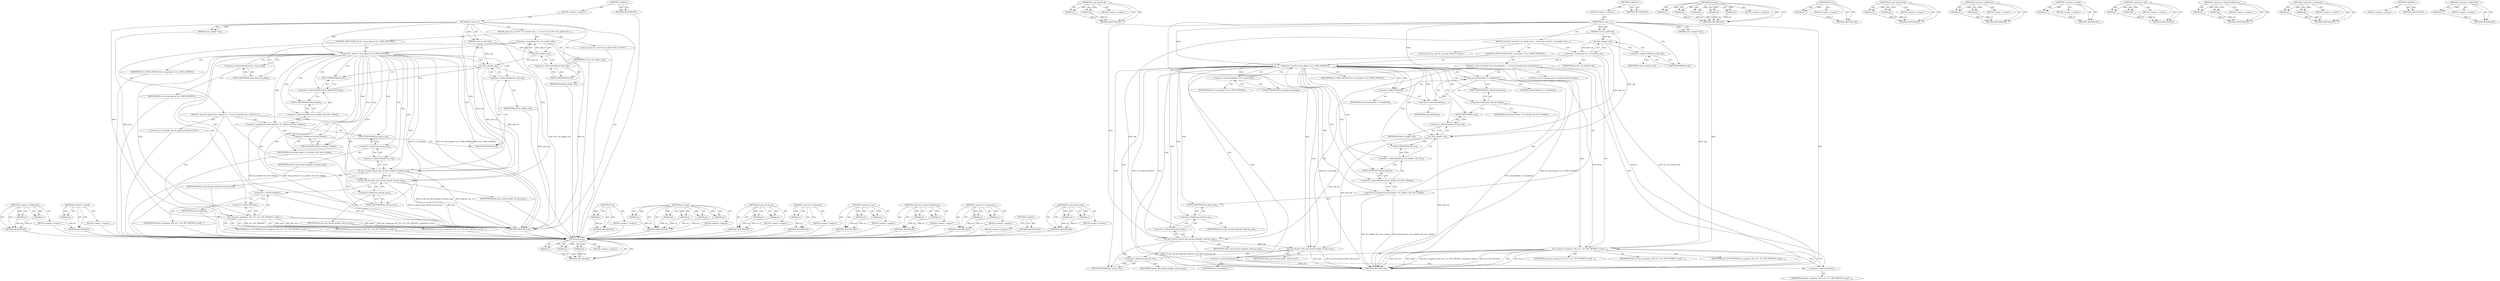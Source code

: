 digraph "&lt;operator&gt;.addressOf" {
vulnerable_100 [label=<(METHOD,&lt;operator&gt;.fieldAccess)>];
vulnerable_101 [label=<(PARAM,p1)>];
vulnerable_102 [label=<(PARAM,p2)>];
vulnerable_103 [label=<(BLOCK,&lt;empty&gt;,&lt;empty&gt;)>];
vulnerable_104 [label=<(METHOD_RETURN,ANY)>];
vulnerable_127 [label=<(METHOD,&lt;operator&gt;.sizeOf)>];
vulnerable_128 [label=<(PARAM,p1)>];
vulnerable_129 [label=<(BLOCK,&lt;empty&gt;,&lt;empty&gt;)>];
vulnerable_130 [label=<(METHOD_RETURN,ANY)>];
vulnerable_6 [label=<(METHOD,&lt;global&gt;)<SUB>1</SUB>>];
vulnerable_7 [label=<(BLOCK,&lt;empty&gt;,&lt;empty&gt;)<SUB>1</SUB>>];
vulnerable_8 [label=<(METHOD,llc_cmsg_rcv)<SUB>1</SUB>>];
vulnerable_9 [label=<(PARAM,struct msghdr *msg)<SUB>1</SUB>>];
vulnerable_10 [label=<(PARAM,struct sk_buff *skb)<SUB>1</SUB>>];
vulnerable_11 [label=<(BLOCK,{
	struct llc_sock *llc = llc_sk(skb-&gt;sk);

 	i...,{
	struct llc_sock *llc = llc_sk(skb-&gt;sk);

 	i...)<SUB>2</SUB>>];
vulnerable_12 [label="<(LOCAL,struct llc_sock* llc: llc_sock*)<SUB>3</SUB>>"];
vulnerable_13 [label=<(&lt;operator&gt;.assignment,*llc = llc_sk(skb-&gt;sk))<SUB>3</SUB>>];
vulnerable_14 [label=<(IDENTIFIER,llc,*llc = llc_sk(skb-&gt;sk))<SUB>3</SUB>>];
vulnerable_15 [label=<(llc_sk,llc_sk(skb-&gt;sk))<SUB>3</SUB>>];
vulnerable_16 [label=<(&lt;operator&gt;.indirectFieldAccess,skb-&gt;sk)<SUB>3</SUB>>];
vulnerable_17 [label=<(IDENTIFIER,skb,llc_sk(skb-&gt;sk))<SUB>3</SUB>>];
vulnerable_18 [label=<(FIELD_IDENTIFIER,sk,sk)<SUB>3</SUB>>];
vulnerable_19 [label=<(CONTROL_STRUCTURE,IF,if (llc-&gt;cmsg_flags &amp; LLC_CMSG_PKTINFO))<SUB>5</SUB>>];
vulnerable_20 [label=<(&lt;operator&gt;.and,llc-&gt;cmsg_flags &amp; LLC_CMSG_PKTINFO)<SUB>5</SUB>>];
vulnerable_21 [label=<(&lt;operator&gt;.indirectFieldAccess,llc-&gt;cmsg_flags)<SUB>5</SUB>>];
vulnerable_22 [label=<(IDENTIFIER,llc,llc-&gt;cmsg_flags &amp; LLC_CMSG_PKTINFO)<SUB>5</SUB>>];
vulnerable_23 [label=<(FIELD_IDENTIFIER,cmsg_flags,cmsg_flags)<SUB>5</SUB>>];
vulnerable_24 [label=<(IDENTIFIER,LLC_CMSG_PKTINFO,llc-&gt;cmsg_flags &amp; LLC_CMSG_PKTINFO)<SUB>5</SUB>>];
vulnerable_25 [label=<(BLOCK,{
 		struct llc_pktinfo info;
 
 		info.lpi_ifi...,{
 		struct llc_pktinfo info;
 
 		info.lpi_ifi...)<SUB>5</SUB>>];
vulnerable_26 [label="<(LOCAL,struct llc_pktinfo info: llc_pktinfo)<SUB>6</SUB>>"];
vulnerable_27 [label=<(&lt;operator&gt;.assignment,info.lpi_ifindex = llc_sk(skb-&gt;sk)-&gt;dev-&gt;ifindex)<SUB>8</SUB>>];
vulnerable_28 [label=<(&lt;operator&gt;.fieldAccess,info.lpi_ifindex)<SUB>8</SUB>>];
vulnerable_29 [label=<(IDENTIFIER,info,info.lpi_ifindex = llc_sk(skb-&gt;sk)-&gt;dev-&gt;ifindex)<SUB>8</SUB>>];
vulnerable_30 [label=<(FIELD_IDENTIFIER,lpi_ifindex,lpi_ifindex)<SUB>8</SUB>>];
vulnerable_31 [label=<(&lt;operator&gt;.indirectFieldAccess,llc_sk(skb-&gt;sk)-&gt;dev-&gt;ifindex)<SUB>8</SUB>>];
vulnerable_32 [label=<(&lt;operator&gt;.indirectFieldAccess,llc_sk(skb-&gt;sk)-&gt;dev)<SUB>8</SUB>>];
vulnerable_33 [label=<(llc_sk,llc_sk(skb-&gt;sk))<SUB>8</SUB>>];
vulnerable_34 [label=<(&lt;operator&gt;.indirectFieldAccess,skb-&gt;sk)<SUB>8</SUB>>];
vulnerable_35 [label=<(IDENTIFIER,skb,llc_sk(skb-&gt;sk))<SUB>8</SUB>>];
vulnerable_36 [label=<(FIELD_IDENTIFIER,sk,sk)<SUB>8</SUB>>];
vulnerable_37 [label=<(FIELD_IDENTIFIER,dev,dev)<SUB>8</SUB>>];
vulnerable_38 [label=<(FIELD_IDENTIFIER,ifindex,ifindex)<SUB>8</SUB>>];
vulnerable_39 [label=<(llc_pdu_decode_dsap,llc_pdu_decode_dsap(skb, &amp;info.lpi_sap))<SUB>9</SUB>>];
vulnerable_40 [label=<(IDENTIFIER,skb,llc_pdu_decode_dsap(skb, &amp;info.lpi_sap))<SUB>9</SUB>>];
vulnerable_41 [label=<(&lt;operator&gt;.addressOf,&amp;info.lpi_sap)<SUB>9</SUB>>];
vulnerable_42 [label=<(&lt;operator&gt;.fieldAccess,info.lpi_sap)<SUB>9</SUB>>];
vulnerable_43 [label=<(IDENTIFIER,info,llc_pdu_decode_dsap(skb, &amp;info.lpi_sap))<SUB>9</SUB>>];
vulnerable_44 [label=<(FIELD_IDENTIFIER,lpi_sap,lpi_sap)<SUB>9</SUB>>];
vulnerable_45 [label=<(llc_pdu_decode_da,llc_pdu_decode_da(skb, info.lpi_mac))<SUB>10</SUB>>];
vulnerable_46 [label=<(IDENTIFIER,skb,llc_pdu_decode_da(skb, info.lpi_mac))<SUB>10</SUB>>];
vulnerable_47 [label=<(&lt;operator&gt;.fieldAccess,info.lpi_mac)<SUB>10</SUB>>];
vulnerable_48 [label=<(IDENTIFIER,info,llc_pdu_decode_da(skb, info.lpi_mac))<SUB>10</SUB>>];
vulnerable_49 [label=<(FIELD_IDENTIFIER,lpi_mac,lpi_mac)<SUB>10</SUB>>];
vulnerable_50 [label=<(put_cmsg,put_cmsg(msg, SOL_LLC, LLC_OPT_PKTINFO, sizeof(...)<SUB>11</SUB>>];
vulnerable_51 [label=<(IDENTIFIER,msg,put_cmsg(msg, SOL_LLC, LLC_OPT_PKTINFO, sizeof(...)<SUB>11</SUB>>];
vulnerable_52 [label=<(IDENTIFIER,SOL_LLC,put_cmsg(msg, SOL_LLC, LLC_OPT_PKTINFO, sizeof(...)<SUB>11</SUB>>];
vulnerable_53 [label=<(IDENTIFIER,LLC_OPT_PKTINFO,put_cmsg(msg, SOL_LLC, LLC_OPT_PKTINFO, sizeof(...)<SUB>11</SUB>>];
vulnerable_54 [label=<(&lt;operator&gt;.sizeOf,sizeof(info))<SUB>11</SUB>>];
vulnerable_55 [label=<(IDENTIFIER,info,sizeof(info))<SUB>11</SUB>>];
vulnerable_56 [label=<(&lt;operator&gt;.addressOf,&amp;info)<SUB>11</SUB>>];
vulnerable_57 [label=<(IDENTIFIER,info,put_cmsg(msg, SOL_LLC, LLC_OPT_PKTINFO, sizeof(...)<SUB>11</SUB>>];
vulnerable_58 [label=<(METHOD_RETURN,void)<SUB>1</SUB>>];
vulnerable_60 [label=<(METHOD_RETURN,ANY)<SUB>1</SUB>>];
vulnerable_86 [label=<(METHOD,llc_sk)>];
vulnerable_87 [label=<(PARAM,p1)>];
vulnerable_88 [label=<(BLOCK,&lt;empty&gt;,&lt;empty&gt;)>];
vulnerable_89 [label=<(METHOD_RETURN,ANY)>];
vulnerable_119 [label=<(METHOD,put_cmsg)>];
vulnerable_120 [label=<(PARAM,p1)>];
vulnerable_121 [label=<(PARAM,p2)>];
vulnerable_122 [label=<(PARAM,p3)>];
vulnerable_123 [label=<(PARAM,p4)>];
vulnerable_124 [label=<(PARAM,p5)>];
vulnerable_125 [label=<(BLOCK,&lt;empty&gt;,&lt;empty&gt;)>];
vulnerable_126 [label=<(METHOD_RETURN,ANY)>];
vulnerable_114 [label=<(METHOD,llc_pdu_decode_da)>];
vulnerable_115 [label=<(PARAM,p1)>];
vulnerable_116 [label=<(PARAM,p2)>];
vulnerable_117 [label=<(BLOCK,&lt;empty&gt;,&lt;empty&gt;)>];
vulnerable_118 [label=<(METHOD_RETURN,ANY)>];
vulnerable_110 [label=<(METHOD,&lt;operator&gt;.addressOf)>];
vulnerable_111 [label=<(PARAM,p1)>];
vulnerable_112 [label=<(BLOCK,&lt;empty&gt;,&lt;empty&gt;)>];
vulnerable_113 [label=<(METHOD_RETURN,ANY)>];
vulnerable_95 [label=<(METHOD,&lt;operator&gt;.and)>];
vulnerable_96 [label=<(PARAM,p1)>];
vulnerable_97 [label=<(PARAM,p2)>];
vulnerable_98 [label=<(BLOCK,&lt;empty&gt;,&lt;empty&gt;)>];
vulnerable_99 [label=<(METHOD_RETURN,ANY)>];
vulnerable_90 [label=<(METHOD,&lt;operator&gt;.indirectFieldAccess)>];
vulnerable_91 [label=<(PARAM,p1)>];
vulnerable_92 [label=<(PARAM,p2)>];
vulnerable_93 [label=<(BLOCK,&lt;empty&gt;,&lt;empty&gt;)>];
vulnerable_94 [label=<(METHOD_RETURN,ANY)>];
vulnerable_81 [label=<(METHOD,&lt;operator&gt;.assignment)>];
vulnerable_82 [label=<(PARAM,p1)>];
vulnerable_83 [label=<(PARAM,p2)>];
vulnerable_84 [label=<(BLOCK,&lt;empty&gt;,&lt;empty&gt;)>];
vulnerable_85 [label=<(METHOD_RETURN,ANY)>];
vulnerable_75 [label=<(METHOD,&lt;global&gt;)<SUB>1</SUB>>];
vulnerable_76 [label=<(BLOCK,&lt;empty&gt;,&lt;empty&gt;)>];
vulnerable_77 [label=<(METHOD_RETURN,ANY)>];
vulnerable_105 [label=<(METHOD,llc_pdu_decode_dsap)>];
vulnerable_106 [label=<(PARAM,p1)>];
vulnerable_107 [label=<(PARAM,p2)>];
vulnerable_108 [label=<(BLOCK,&lt;empty&gt;,&lt;empty&gt;)>];
vulnerable_109 [label=<(METHOD_RETURN,ANY)>];
fixed_108 [label=<(METHOD,memset)>];
fixed_109 [label=<(PARAM,p1)>];
fixed_110 [label=<(PARAM,p2)>];
fixed_111 [label=<(PARAM,p3)>];
fixed_112 [label=<(BLOCK,&lt;empty&gt;,&lt;empty&gt;)>];
fixed_113 [label=<(METHOD_RETURN,ANY)>];
fixed_132 [label=<(METHOD,llc_pdu_decode_da)>];
fixed_133 [label=<(PARAM,p1)>];
fixed_134 [label=<(PARAM,p2)>];
fixed_135 [label=<(BLOCK,&lt;empty&gt;,&lt;empty&gt;)>];
fixed_136 [label=<(METHOD_RETURN,ANY)>];
fixed_6 [label=<(METHOD,&lt;global&gt;)<SUB>1</SUB>>];
fixed_7 [label=<(BLOCK,&lt;empty&gt;,&lt;empty&gt;)<SUB>1</SUB>>];
fixed_8 [label=<(METHOD,llc_cmsg_rcv)<SUB>1</SUB>>];
fixed_9 [label=<(PARAM,struct msghdr *msg)<SUB>1</SUB>>];
fixed_10 [label=<(PARAM,struct sk_buff *skb)<SUB>1</SUB>>];
fixed_11 [label=<(BLOCK,{
	struct llc_sock *llc = llc_sk(skb-&gt;sk);

 	i...,{
	struct llc_sock *llc = llc_sk(skb-&gt;sk);

 	i...)<SUB>2</SUB>>];
fixed_12 [label="<(LOCAL,struct llc_sock* llc: llc_sock*)<SUB>3</SUB>>"];
fixed_13 [label=<(&lt;operator&gt;.assignment,*llc = llc_sk(skb-&gt;sk))<SUB>3</SUB>>];
fixed_14 [label=<(IDENTIFIER,llc,*llc = llc_sk(skb-&gt;sk))<SUB>3</SUB>>];
fixed_15 [label=<(llc_sk,llc_sk(skb-&gt;sk))<SUB>3</SUB>>];
fixed_16 [label=<(&lt;operator&gt;.indirectFieldAccess,skb-&gt;sk)<SUB>3</SUB>>];
fixed_17 [label=<(IDENTIFIER,skb,llc_sk(skb-&gt;sk))<SUB>3</SUB>>];
fixed_18 [label=<(FIELD_IDENTIFIER,sk,sk)<SUB>3</SUB>>];
fixed_19 [label=<(CONTROL_STRUCTURE,IF,if (llc-&gt;cmsg_flags &amp; LLC_CMSG_PKTINFO))<SUB>5</SUB>>];
fixed_20 [label=<(&lt;operator&gt;.and,llc-&gt;cmsg_flags &amp; LLC_CMSG_PKTINFO)<SUB>5</SUB>>];
fixed_21 [label=<(&lt;operator&gt;.indirectFieldAccess,llc-&gt;cmsg_flags)<SUB>5</SUB>>];
fixed_22 [label=<(IDENTIFIER,llc,llc-&gt;cmsg_flags &amp; LLC_CMSG_PKTINFO)<SUB>5</SUB>>];
fixed_23 [label=<(FIELD_IDENTIFIER,cmsg_flags,cmsg_flags)<SUB>5</SUB>>];
fixed_24 [label=<(IDENTIFIER,LLC_CMSG_PKTINFO,llc-&gt;cmsg_flags &amp; LLC_CMSG_PKTINFO)<SUB>5</SUB>>];
fixed_25 [label=<(BLOCK,{
 		struct llc_pktinfo info;
 
		memset(&amp;info,...,{
 		struct llc_pktinfo info;
 
		memset(&amp;info,...)<SUB>5</SUB>>];
fixed_26 [label="<(LOCAL,struct llc_pktinfo info: llc_pktinfo)<SUB>6</SUB>>"];
fixed_27 [label=<(memset,memset(&amp;info, 0, sizeof(info)))<SUB>8</SUB>>];
fixed_28 [label=<(&lt;operator&gt;.addressOf,&amp;info)<SUB>8</SUB>>];
fixed_29 [label=<(IDENTIFIER,info,memset(&amp;info, 0, sizeof(info)))<SUB>8</SUB>>];
fixed_30 [label=<(LITERAL,0,memset(&amp;info, 0, sizeof(info)))<SUB>8</SUB>>];
fixed_31 [label=<(&lt;operator&gt;.sizeOf,sizeof(info))<SUB>8</SUB>>];
fixed_32 [label=<(IDENTIFIER,info,sizeof(info))<SUB>8</SUB>>];
fixed_33 [label=<(&lt;operator&gt;.assignment,info.lpi_ifindex = llc_sk(skb-&gt;sk)-&gt;dev-&gt;ifindex)<SUB>9</SUB>>];
fixed_34 [label=<(&lt;operator&gt;.fieldAccess,info.lpi_ifindex)<SUB>9</SUB>>];
fixed_35 [label=<(IDENTIFIER,info,info.lpi_ifindex = llc_sk(skb-&gt;sk)-&gt;dev-&gt;ifindex)<SUB>9</SUB>>];
fixed_36 [label=<(FIELD_IDENTIFIER,lpi_ifindex,lpi_ifindex)<SUB>9</SUB>>];
fixed_37 [label=<(&lt;operator&gt;.indirectFieldAccess,llc_sk(skb-&gt;sk)-&gt;dev-&gt;ifindex)<SUB>9</SUB>>];
fixed_38 [label=<(&lt;operator&gt;.indirectFieldAccess,llc_sk(skb-&gt;sk)-&gt;dev)<SUB>9</SUB>>];
fixed_39 [label=<(llc_sk,llc_sk(skb-&gt;sk))<SUB>9</SUB>>];
fixed_40 [label=<(&lt;operator&gt;.indirectFieldAccess,skb-&gt;sk)<SUB>9</SUB>>];
fixed_41 [label=<(IDENTIFIER,skb,llc_sk(skb-&gt;sk))<SUB>9</SUB>>];
fixed_42 [label=<(FIELD_IDENTIFIER,sk,sk)<SUB>9</SUB>>];
fixed_43 [label=<(FIELD_IDENTIFIER,dev,dev)<SUB>9</SUB>>];
fixed_44 [label=<(FIELD_IDENTIFIER,ifindex,ifindex)<SUB>9</SUB>>];
fixed_45 [label=<(llc_pdu_decode_dsap,llc_pdu_decode_dsap(skb, &amp;info.lpi_sap))<SUB>10</SUB>>];
fixed_46 [label=<(IDENTIFIER,skb,llc_pdu_decode_dsap(skb, &amp;info.lpi_sap))<SUB>10</SUB>>];
fixed_47 [label=<(&lt;operator&gt;.addressOf,&amp;info.lpi_sap)<SUB>10</SUB>>];
fixed_48 [label=<(&lt;operator&gt;.fieldAccess,info.lpi_sap)<SUB>10</SUB>>];
fixed_49 [label=<(IDENTIFIER,info,llc_pdu_decode_dsap(skb, &amp;info.lpi_sap))<SUB>10</SUB>>];
fixed_50 [label=<(FIELD_IDENTIFIER,lpi_sap,lpi_sap)<SUB>10</SUB>>];
fixed_51 [label=<(llc_pdu_decode_da,llc_pdu_decode_da(skb, info.lpi_mac))<SUB>11</SUB>>];
fixed_52 [label=<(IDENTIFIER,skb,llc_pdu_decode_da(skb, info.lpi_mac))<SUB>11</SUB>>];
fixed_53 [label=<(&lt;operator&gt;.fieldAccess,info.lpi_mac)<SUB>11</SUB>>];
fixed_54 [label=<(IDENTIFIER,info,llc_pdu_decode_da(skb, info.lpi_mac))<SUB>11</SUB>>];
fixed_55 [label=<(FIELD_IDENTIFIER,lpi_mac,lpi_mac)<SUB>11</SUB>>];
fixed_56 [label=<(put_cmsg,put_cmsg(msg, SOL_LLC, LLC_OPT_PKTINFO, sizeof(...)<SUB>12</SUB>>];
fixed_57 [label=<(IDENTIFIER,msg,put_cmsg(msg, SOL_LLC, LLC_OPT_PKTINFO, sizeof(...)<SUB>12</SUB>>];
fixed_58 [label=<(IDENTIFIER,SOL_LLC,put_cmsg(msg, SOL_LLC, LLC_OPT_PKTINFO, sizeof(...)<SUB>12</SUB>>];
fixed_59 [label=<(IDENTIFIER,LLC_OPT_PKTINFO,put_cmsg(msg, SOL_LLC, LLC_OPT_PKTINFO, sizeof(...)<SUB>12</SUB>>];
fixed_60 [label=<(&lt;operator&gt;.sizeOf,sizeof(info))<SUB>12</SUB>>];
fixed_61 [label=<(IDENTIFIER,info,sizeof(info))<SUB>12</SUB>>];
fixed_62 [label=<(&lt;operator&gt;.addressOf,&amp;info)<SUB>12</SUB>>];
fixed_63 [label=<(IDENTIFIER,info,put_cmsg(msg, SOL_LLC, LLC_OPT_PKTINFO, sizeof(...)<SUB>12</SUB>>];
fixed_64 [label=<(METHOD_RETURN,void)<SUB>1</SUB>>];
fixed_66 [label=<(METHOD_RETURN,ANY)<SUB>1</SUB>>];
fixed_137 [label=<(METHOD,put_cmsg)>];
fixed_138 [label=<(PARAM,p1)>];
fixed_139 [label=<(PARAM,p2)>];
fixed_140 [label=<(PARAM,p3)>];
fixed_141 [label=<(PARAM,p4)>];
fixed_142 [label=<(PARAM,p5)>];
fixed_143 [label=<(BLOCK,&lt;empty&gt;,&lt;empty&gt;)>];
fixed_144 [label=<(METHOD_RETURN,ANY)>];
fixed_94 [label=<(METHOD,llc_sk)>];
fixed_95 [label=<(PARAM,p1)>];
fixed_96 [label=<(BLOCK,&lt;empty&gt;,&lt;empty&gt;)>];
fixed_97 [label=<(METHOD_RETURN,ANY)>];
fixed_127 [label=<(METHOD,llc_pdu_decode_dsap)>];
fixed_128 [label=<(PARAM,p1)>];
fixed_129 [label=<(PARAM,p2)>];
fixed_130 [label=<(BLOCK,&lt;empty&gt;,&lt;empty&gt;)>];
fixed_131 [label=<(METHOD_RETURN,ANY)>];
fixed_122 [label=<(METHOD,&lt;operator&gt;.fieldAccess)>];
fixed_123 [label=<(PARAM,p1)>];
fixed_124 [label=<(PARAM,p2)>];
fixed_125 [label=<(BLOCK,&lt;empty&gt;,&lt;empty&gt;)>];
fixed_126 [label=<(METHOD_RETURN,ANY)>];
fixed_118 [label=<(METHOD,&lt;operator&gt;.sizeOf)>];
fixed_119 [label=<(PARAM,p1)>];
fixed_120 [label=<(BLOCK,&lt;empty&gt;,&lt;empty&gt;)>];
fixed_121 [label=<(METHOD_RETURN,ANY)>];
fixed_103 [label=<(METHOD,&lt;operator&gt;.and)>];
fixed_104 [label=<(PARAM,p1)>];
fixed_105 [label=<(PARAM,p2)>];
fixed_106 [label=<(BLOCK,&lt;empty&gt;,&lt;empty&gt;)>];
fixed_107 [label=<(METHOD_RETURN,ANY)>];
fixed_98 [label=<(METHOD,&lt;operator&gt;.indirectFieldAccess)>];
fixed_99 [label=<(PARAM,p1)>];
fixed_100 [label=<(PARAM,p2)>];
fixed_101 [label=<(BLOCK,&lt;empty&gt;,&lt;empty&gt;)>];
fixed_102 [label=<(METHOD_RETURN,ANY)>];
fixed_89 [label=<(METHOD,&lt;operator&gt;.assignment)>];
fixed_90 [label=<(PARAM,p1)>];
fixed_91 [label=<(PARAM,p2)>];
fixed_92 [label=<(BLOCK,&lt;empty&gt;,&lt;empty&gt;)>];
fixed_93 [label=<(METHOD_RETURN,ANY)>];
fixed_83 [label=<(METHOD,&lt;global&gt;)<SUB>1</SUB>>];
fixed_84 [label=<(BLOCK,&lt;empty&gt;,&lt;empty&gt;)>];
fixed_85 [label=<(METHOD_RETURN,ANY)>];
fixed_114 [label=<(METHOD,&lt;operator&gt;.addressOf)>];
fixed_115 [label=<(PARAM,p1)>];
fixed_116 [label=<(BLOCK,&lt;empty&gt;,&lt;empty&gt;)>];
fixed_117 [label=<(METHOD_RETURN,ANY)>];
vulnerable_100 -> vulnerable_101  [key=0, label="AST: "];
vulnerable_100 -> vulnerable_101  [key=1, label="DDG: "];
vulnerable_100 -> vulnerable_103  [key=0, label="AST: "];
vulnerable_100 -> vulnerable_102  [key=0, label="AST: "];
vulnerable_100 -> vulnerable_102  [key=1, label="DDG: "];
vulnerable_100 -> vulnerable_104  [key=0, label="AST: "];
vulnerable_100 -> vulnerable_104  [key=1, label="CFG: "];
vulnerable_101 -> vulnerable_104  [key=0, label="DDG: p1"];
vulnerable_102 -> vulnerable_104  [key=0, label="DDG: p2"];
vulnerable_103 -> fixed_108  [key=0];
vulnerable_104 -> fixed_108  [key=0];
vulnerable_127 -> vulnerable_128  [key=0, label="AST: "];
vulnerable_127 -> vulnerable_128  [key=1, label="DDG: "];
vulnerable_127 -> vulnerable_129  [key=0, label="AST: "];
vulnerable_127 -> vulnerable_130  [key=0, label="AST: "];
vulnerable_127 -> vulnerable_130  [key=1, label="CFG: "];
vulnerable_128 -> vulnerable_130  [key=0, label="DDG: p1"];
vulnerable_129 -> fixed_108  [key=0];
vulnerable_130 -> fixed_108  [key=0];
vulnerable_6 -> vulnerable_7  [key=0, label="AST: "];
vulnerable_6 -> vulnerable_60  [key=0, label="AST: "];
vulnerable_6 -> vulnerable_60  [key=1, label="CFG: "];
vulnerable_7 -> vulnerable_8  [key=0, label="AST: "];
vulnerable_8 -> vulnerable_9  [key=0, label="AST: "];
vulnerable_8 -> vulnerable_9  [key=1, label="DDG: "];
vulnerable_8 -> vulnerable_10  [key=0, label="AST: "];
vulnerable_8 -> vulnerable_10  [key=1, label="DDG: "];
vulnerable_8 -> vulnerable_11  [key=0, label="AST: "];
vulnerable_8 -> vulnerable_58  [key=0, label="AST: "];
vulnerable_8 -> vulnerable_18  [key=0, label="CFG: "];
vulnerable_8 -> vulnerable_20  [key=0, label="DDG: "];
vulnerable_8 -> vulnerable_39  [key=0, label="DDG: "];
vulnerable_8 -> vulnerable_45  [key=0, label="DDG: "];
vulnerable_8 -> vulnerable_50  [key=0, label="DDG: "];
vulnerable_9 -> vulnerable_50  [key=0, label="DDG: msg"];
vulnerable_10 -> vulnerable_15  [key=0, label="DDG: skb"];
vulnerable_10 -> vulnerable_39  [key=0, label="DDG: skb"];
vulnerable_10 -> vulnerable_33  [key=0, label="DDG: skb"];
vulnerable_11 -> vulnerable_12  [key=0, label="AST: "];
vulnerable_11 -> vulnerable_13  [key=0, label="AST: "];
vulnerable_11 -> vulnerable_19  [key=0, label="AST: "];
vulnerable_12 -> fixed_108  [key=0];
vulnerable_13 -> vulnerable_14  [key=0, label="AST: "];
vulnerable_13 -> vulnerable_15  [key=0, label="AST: "];
vulnerable_13 -> vulnerable_23  [key=0, label="CFG: "];
vulnerable_13 -> vulnerable_58  [key=0, label="DDG: llc"];
vulnerable_13 -> vulnerable_58  [key=1, label="DDG: *llc = llc_sk(skb-&gt;sk)"];
vulnerable_13 -> vulnerable_20  [key=0, label="DDG: llc"];
vulnerable_14 -> fixed_108  [key=0];
vulnerable_15 -> vulnerable_16  [key=0, label="AST: "];
vulnerable_15 -> vulnerable_13  [key=0, label="CFG: "];
vulnerable_15 -> vulnerable_13  [key=1, label="DDG: skb-&gt;sk"];
vulnerable_15 -> vulnerable_33  [key=0, label="DDG: skb-&gt;sk"];
vulnerable_16 -> vulnerable_17  [key=0, label="AST: "];
vulnerable_16 -> vulnerable_18  [key=0, label="AST: "];
vulnerable_16 -> vulnerable_15  [key=0, label="CFG: "];
vulnerable_17 -> fixed_108  [key=0];
vulnerable_18 -> vulnerable_16  [key=0, label="CFG: "];
vulnerable_19 -> vulnerable_20  [key=0, label="AST: "];
vulnerable_19 -> vulnerable_25  [key=0, label="AST: "];
vulnerable_20 -> vulnerable_21  [key=0, label="AST: "];
vulnerable_20 -> vulnerable_24  [key=0, label="AST: "];
vulnerable_20 -> vulnerable_58  [key=0, label="CFG: "];
vulnerable_20 -> vulnerable_58  [key=1, label="DDG: llc-&gt;cmsg_flags"];
vulnerable_20 -> vulnerable_58  [key=2, label="DDG: llc-&gt;cmsg_flags &amp; LLC_CMSG_PKTINFO"];
vulnerable_20 -> vulnerable_58  [key=3, label="DDG: LLC_CMSG_PKTINFO"];
vulnerable_20 -> vulnerable_30  [key=0, label="CFG: "];
vulnerable_20 -> vulnerable_30  [key=1, label="CDG: "];
vulnerable_20 -> vulnerable_47  [key=0, label="CDG: "];
vulnerable_20 -> vulnerable_34  [key=0, label="CDG: "];
vulnerable_20 -> vulnerable_32  [key=0, label="CDG: "];
vulnerable_20 -> vulnerable_49  [key=0, label="CDG: "];
vulnerable_20 -> vulnerable_33  [key=0, label="CDG: "];
vulnerable_20 -> vulnerable_42  [key=0, label="CDG: "];
vulnerable_20 -> vulnerable_28  [key=0, label="CDG: "];
vulnerable_20 -> vulnerable_36  [key=0, label="CDG: "];
vulnerable_20 -> vulnerable_37  [key=0, label="CDG: "];
vulnerable_20 -> vulnerable_38  [key=0, label="CDG: "];
vulnerable_20 -> vulnerable_56  [key=0, label="CDG: "];
vulnerable_20 -> vulnerable_41  [key=0, label="CDG: "];
vulnerable_20 -> vulnerable_45  [key=0, label="CDG: "];
vulnerable_20 -> vulnerable_27  [key=0, label="CDG: "];
vulnerable_20 -> vulnerable_50  [key=0, label="CDG: "];
vulnerable_20 -> vulnerable_44  [key=0, label="CDG: "];
vulnerable_20 -> vulnerable_54  [key=0, label="CDG: "];
vulnerable_20 -> vulnerable_39  [key=0, label="CDG: "];
vulnerable_20 -> vulnerable_31  [key=0, label="CDG: "];
vulnerable_21 -> vulnerable_22  [key=0, label="AST: "];
vulnerable_21 -> vulnerable_23  [key=0, label="AST: "];
vulnerable_21 -> vulnerable_20  [key=0, label="CFG: "];
vulnerable_22 -> fixed_108  [key=0];
vulnerable_23 -> vulnerable_21  [key=0, label="CFG: "];
vulnerable_24 -> fixed_108  [key=0];
vulnerable_25 -> vulnerable_26  [key=0, label="AST: "];
vulnerable_25 -> vulnerable_27  [key=0, label="AST: "];
vulnerable_25 -> vulnerable_39  [key=0, label="AST: "];
vulnerable_25 -> vulnerable_45  [key=0, label="AST: "];
vulnerable_25 -> vulnerable_50  [key=0, label="AST: "];
vulnerable_26 -> fixed_108  [key=0];
vulnerable_27 -> vulnerable_28  [key=0, label="AST: "];
vulnerable_27 -> vulnerable_31  [key=0, label="AST: "];
vulnerable_27 -> vulnerable_44  [key=0, label="CFG: "];
vulnerable_27 -> vulnerable_58  [key=0, label="DDG: llc_sk(skb-&gt;sk)-&gt;dev-&gt;ifindex"];
vulnerable_27 -> vulnerable_58  [key=1, label="DDG: info.lpi_ifindex = llc_sk(skb-&gt;sk)-&gt;dev-&gt;ifindex"];
vulnerable_28 -> vulnerable_29  [key=0, label="AST: "];
vulnerable_28 -> vulnerable_30  [key=0, label="AST: "];
vulnerable_28 -> vulnerable_36  [key=0, label="CFG: "];
vulnerable_29 -> fixed_108  [key=0];
vulnerable_30 -> vulnerable_28  [key=0, label="CFG: "];
vulnerable_31 -> vulnerable_32  [key=0, label="AST: "];
vulnerable_31 -> vulnerable_38  [key=0, label="AST: "];
vulnerable_31 -> vulnerable_27  [key=0, label="CFG: "];
vulnerable_32 -> vulnerable_33  [key=0, label="AST: "];
vulnerable_32 -> vulnerable_37  [key=0, label="AST: "];
vulnerable_32 -> vulnerable_38  [key=0, label="CFG: "];
vulnerable_33 -> vulnerable_34  [key=0, label="AST: "];
vulnerable_33 -> vulnerable_37  [key=0, label="CFG: "];
vulnerable_33 -> vulnerable_58  [key=0, label="DDG: skb-&gt;sk"];
vulnerable_33 -> vulnerable_39  [key=0, label="DDG: skb-&gt;sk"];
vulnerable_33 -> vulnerable_45  [key=0, label="DDG: skb-&gt;sk"];
vulnerable_34 -> vulnerable_35  [key=0, label="AST: "];
vulnerable_34 -> vulnerable_36  [key=0, label="AST: "];
vulnerable_34 -> vulnerable_33  [key=0, label="CFG: "];
vulnerable_35 -> fixed_108  [key=0];
vulnerable_36 -> vulnerable_34  [key=0, label="CFG: "];
vulnerable_37 -> vulnerable_32  [key=0, label="CFG: "];
vulnerable_38 -> vulnerable_31  [key=0, label="CFG: "];
vulnerable_39 -> vulnerable_40  [key=0, label="AST: "];
vulnerable_39 -> vulnerable_41  [key=0, label="AST: "];
vulnerable_39 -> vulnerable_49  [key=0, label="CFG: "];
vulnerable_39 -> vulnerable_58  [key=0, label="DDG: &amp;info.lpi_sap"];
vulnerable_39 -> vulnerable_58  [key=1, label="DDG: llc_pdu_decode_dsap(skb, &amp;info.lpi_sap)"];
vulnerable_39 -> vulnerable_45  [key=0, label="DDG: skb"];
vulnerable_40 -> fixed_108  [key=0];
vulnerable_41 -> vulnerable_42  [key=0, label="AST: "];
vulnerable_41 -> vulnerable_39  [key=0, label="CFG: "];
vulnerable_42 -> vulnerable_43  [key=0, label="AST: "];
vulnerable_42 -> vulnerable_44  [key=0, label="AST: "];
vulnerable_42 -> vulnerable_41  [key=0, label="CFG: "];
vulnerable_43 -> fixed_108  [key=0];
vulnerable_44 -> vulnerable_42  [key=0, label="CFG: "];
vulnerable_45 -> vulnerable_46  [key=0, label="AST: "];
vulnerable_45 -> vulnerable_47  [key=0, label="AST: "];
vulnerable_45 -> vulnerable_54  [key=0, label="CFG: "];
vulnerable_45 -> vulnerable_58  [key=0, label="DDG: skb"];
vulnerable_45 -> vulnerable_58  [key=1, label="DDG: llc_pdu_decode_da(skb, info.lpi_mac)"];
vulnerable_46 -> fixed_108  [key=0];
vulnerable_47 -> vulnerable_48  [key=0, label="AST: "];
vulnerable_47 -> vulnerable_49  [key=0, label="AST: "];
vulnerable_47 -> vulnerable_45  [key=0, label="CFG: "];
vulnerable_48 -> fixed_108  [key=0];
vulnerable_49 -> vulnerable_47  [key=0, label="CFG: "];
vulnerable_50 -> vulnerable_51  [key=0, label="AST: "];
vulnerable_50 -> vulnerable_52  [key=0, label="AST: "];
vulnerable_50 -> vulnerable_53  [key=0, label="AST: "];
vulnerable_50 -> vulnerable_54  [key=0, label="AST: "];
vulnerable_50 -> vulnerable_56  [key=0, label="AST: "];
vulnerable_50 -> vulnerable_58  [key=0, label="CFG: "];
vulnerable_50 -> vulnerable_58  [key=1, label="DDG: msg"];
vulnerable_50 -> vulnerable_58  [key=2, label="DDG: SOL_LLC"];
vulnerable_50 -> vulnerable_58  [key=3, label="DDG: &amp;info"];
vulnerable_50 -> vulnerable_58  [key=4, label="DDG: put_cmsg(msg, SOL_LLC, LLC_OPT_PKTINFO, sizeof(info), &amp;info)"];
vulnerable_50 -> vulnerable_58  [key=5, label="DDG: LLC_OPT_PKTINFO"];
vulnerable_51 -> fixed_108  [key=0];
vulnerable_52 -> fixed_108  [key=0];
vulnerable_53 -> fixed_108  [key=0];
vulnerable_54 -> vulnerable_55  [key=0, label="AST: "];
vulnerable_54 -> vulnerable_56  [key=0, label="CFG: "];
vulnerable_54 -> vulnerable_58  [key=0, label="DDG: info"];
vulnerable_55 -> fixed_108  [key=0];
vulnerable_56 -> vulnerable_57  [key=0, label="AST: "];
vulnerable_56 -> vulnerable_50  [key=0, label="CFG: "];
vulnerable_57 -> fixed_108  [key=0];
vulnerable_58 -> fixed_108  [key=0];
vulnerable_60 -> fixed_108  [key=0];
vulnerable_86 -> vulnerable_87  [key=0, label="AST: "];
vulnerable_86 -> vulnerable_87  [key=1, label="DDG: "];
vulnerable_86 -> vulnerable_88  [key=0, label="AST: "];
vulnerable_86 -> vulnerable_89  [key=0, label="AST: "];
vulnerable_86 -> vulnerable_89  [key=1, label="CFG: "];
vulnerable_87 -> vulnerable_89  [key=0, label="DDG: p1"];
vulnerable_88 -> fixed_108  [key=0];
vulnerable_89 -> fixed_108  [key=0];
vulnerable_119 -> vulnerable_120  [key=0, label="AST: "];
vulnerable_119 -> vulnerable_120  [key=1, label="DDG: "];
vulnerable_119 -> vulnerable_125  [key=0, label="AST: "];
vulnerable_119 -> vulnerable_121  [key=0, label="AST: "];
vulnerable_119 -> vulnerable_121  [key=1, label="DDG: "];
vulnerable_119 -> vulnerable_126  [key=0, label="AST: "];
vulnerable_119 -> vulnerable_126  [key=1, label="CFG: "];
vulnerable_119 -> vulnerable_122  [key=0, label="AST: "];
vulnerable_119 -> vulnerable_122  [key=1, label="DDG: "];
vulnerable_119 -> vulnerable_123  [key=0, label="AST: "];
vulnerable_119 -> vulnerable_123  [key=1, label="DDG: "];
vulnerable_119 -> vulnerable_124  [key=0, label="AST: "];
vulnerable_119 -> vulnerable_124  [key=1, label="DDG: "];
vulnerable_120 -> vulnerable_126  [key=0, label="DDG: p1"];
vulnerable_121 -> vulnerable_126  [key=0, label="DDG: p2"];
vulnerable_122 -> vulnerable_126  [key=0, label="DDG: p3"];
vulnerable_123 -> vulnerable_126  [key=0, label="DDG: p4"];
vulnerable_124 -> vulnerable_126  [key=0, label="DDG: p5"];
vulnerable_125 -> fixed_108  [key=0];
vulnerable_126 -> fixed_108  [key=0];
vulnerable_114 -> vulnerable_115  [key=0, label="AST: "];
vulnerable_114 -> vulnerable_115  [key=1, label="DDG: "];
vulnerable_114 -> vulnerable_117  [key=0, label="AST: "];
vulnerable_114 -> vulnerable_116  [key=0, label="AST: "];
vulnerable_114 -> vulnerable_116  [key=1, label="DDG: "];
vulnerable_114 -> vulnerable_118  [key=0, label="AST: "];
vulnerable_114 -> vulnerable_118  [key=1, label="CFG: "];
vulnerable_115 -> vulnerable_118  [key=0, label="DDG: p1"];
vulnerable_116 -> vulnerable_118  [key=0, label="DDG: p2"];
vulnerable_117 -> fixed_108  [key=0];
vulnerable_118 -> fixed_108  [key=0];
vulnerable_110 -> vulnerable_111  [key=0, label="AST: "];
vulnerable_110 -> vulnerable_111  [key=1, label="DDG: "];
vulnerable_110 -> vulnerable_112  [key=0, label="AST: "];
vulnerable_110 -> vulnerable_113  [key=0, label="AST: "];
vulnerable_110 -> vulnerable_113  [key=1, label="CFG: "];
vulnerable_111 -> vulnerable_113  [key=0, label="DDG: p1"];
vulnerable_112 -> fixed_108  [key=0];
vulnerable_113 -> fixed_108  [key=0];
vulnerable_95 -> vulnerable_96  [key=0, label="AST: "];
vulnerable_95 -> vulnerable_96  [key=1, label="DDG: "];
vulnerable_95 -> vulnerable_98  [key=0, label="AST: "];
vulnerable_95 -> vulnerable_97  [key=0, label="AST: "];
vulnerable_95 -> vulnerable_97  [key=1, label="DDG: "];
vulnerable_95 -> vulnerable_99  [key=0, label="AST: "];
vulnerable_95 -> vulnerable_99  [key=1, label="CFG: "];
vulnerable_96 -> vulnerable_99  [key=0, label="DDG: p1"];
vulnerable_97 -> vulnerable_99  [key=0, label="DDG: p2"];
vulnerable_98 -> fixed_108  [key=0];
vulnerable_99 -> fixed_108  [key=0];
vulnerable_90 -> vulnerable_91  [key=0, label="AST: "];
vulnerable_90 -> vulnerable_91  [key=1, label="DDG: "];
vulnerable_90 -> vulnerable_93  [key=0, label="AST: "];
vulnerable_90 -> vulnerable_92  [key=0, label="AST: "];
vulnerable_90 -> vulnerable_92  [key=1, label="DDG: "];
vulnerable_90 -> vulnerable_94  [key=0, label="AST: "];
vulnerable_90 -> vulnerable_94  [key=1, label="CFG: "];
vulnerable_91 -> vulnerable_94  [key=0, label="DDG: p1"];
vulnerable_92 -> vulnerable_94  [key=0, label="DDG: p2"];
vulnerable_93 -> fixed_108  [key=0];
vulnerable_94 -> fixed_108  [key=0];
vulnerable_81 -> vulnerable_82  [key=0, label="AST: "];
vulnerable_81 -> vulnerable_82  [key=1, label="DDG: "];
vulnerable_81 -> vulnerable_84  [key=0, label="AST: "];
vulnerable_81 -> vulnerable_83  [key=0, label="AST: "];
vulnerable_81 -> vulnerable_83  [key=1, label="DDG: "];
vulnerable_81 -> vulnerable_85  [key=0, label="AST: "];
vulnerable_81 -> vulnerable_85  [key=1, label="CFG: "];
vulnerable_82 -> vulnerable_85  [key=0, label="DDG: p1"];
vulnerable_83 -> vulnerable_85  [key=0, label="DDG: p2"];
vulnerable_84 -> fixed_108  [key=0];
vulnerable_85 -> fixed_108  [key=0];
vulnerable_75 -> vulnerable_76  [key=0, label="AST: "];
vulnerable_75 -> vulnerable_77  [key=0, label="AST: "];
vulnerable_75 -> vulnerable_77  [key=1, label="CFG: "];
vulnerable_76 -> fixed_108  [key=0];
vulnerable_77 -> fixed_108  [key=0];
vulnerable_105 -> vulnerable_106  [key=0, label="AST: "];
vulnerable_105 -> vulnerable_106  [key=1, label="DDG: "];
vulnerable_105 -> vulnerable_108  [key=0, label="AST: "];
vulnerable_105 -> vulnerable_107  [key=0, label="AST: "];
vulnerable_105 -> vulnerable_107  [key=1, label="DDG: "];
vulnerable_105 -> vulnerable_109  [key=0, label="AST: "];
vulnerable_105 -> vulnerable_109  [key=1, label="CFG: "];
vulnerable_106 -> vulnerable_109  [key=0, label="DDG: p1"];
vulnerable_107 -> vulnerable_109  [key=0, label="DDG: p2"];
vulnerable_108 -> fixed_108  [key=0];
vulnerable_109 -> fixed_108  [key=0];
fixed_108 -> fixed_109  [key=0, label="AST: "];
fixed_108 -> fixed_109  [key=1, label="DDG: "];
fixed_108 -> fixed_112  [key=0, label="AST: "];
fixed_108 -> fixed_110  [key=0, label="AST: "];
fixed_108 -> fixed_110  [key=1, label="DDG: "];
fixed_108 -> fixed_113  [key=0, label="AST: "];
fixed_108 -> fixed_113  [key=1, label="CFG: "];
fixed_108 -> fixed_111  [key=0, label="AST: "];
fixed_108 -> fixed_111  [key=1, label="DDG: "];
fixed_109 -> fixed_113  [key=0, label="DDG: p1"];
fixed_110 -> fixed_113  [key=0, label="DDG: p2"];
fixed_111 -> fixed_113  [key=0, label="DDG: p3"];
fixed_132 -> fixed_133  [key=0, label="AST: "];
fixed_132 -> fixed_133  [key=1, label="DDG: "];
fixed_132 -> fixed_135  [key=0, label="AST: "];
fixed_132 -> fixed_134  [key=0, label="AST: "];
fixed_132 -> fixed_134  [key=1, label="DDG: "];
fixed_132 -> fixed_136  [key=0, label="AST: "];
fixed_132 -> fixed_136  [key=1, label="CFG: "];
fixed_133 -> fixed_136  [key=0, label="DDG: p1"];
fixed_134 -> fixed_136  [key=0, label="DDG: p2"];
fixed_6 -> fixed_7  [key=0, label="AST: "];
fixed_6 -> fixed_66  [key=0, label="AST: "];
fixed_6 -> fixed_66  [key=1, label="CFG: "];
fixed_7 -> fixed_8  [key=0, label="AST: "];
fixed_8 -> fixed_9  [key=0, label="AST: "];
fixed_8 -> fixed_9  [key=1, label="DDG: "];
fixed_8 -> fixed_10  [key=0, label="AST: "];
fixed_8 -> fixed_10  [key=1, label="DDG: "];
fixed_8 -> fixed_11  [key=0, label="AST: "];
fixed_8 -> fixed_64  [key=0, label="AST: "];
fixed_8 -> fixed_18  [key=0, label="CFG: "];
fixed_8 -> fixed_20  [key=0, label="DDG: "];
fixed_8 -> fixed_27  [key=0, label="DDG: "];
fixed_8 -> fixed_45  [key=0, label="DDG: "];
fixed_8 -> fixed_51  [key=0, label="DDG: "];
fixed_8 -> fixed_56  [key=0, label="DDG: "];
fixed_9 -> fixed_56  [key=0, label="DDG: msg"];
fixed_10 -> fixed_15  [key=0, label="DDG: skb"];
fixed_10 -> fixed_45  [key=0, label="DDG: skb"];
fixed_10 -> fixed_39  [key=0, label="DDG: skb"];
fixed_11 -> fixed_12  [key=0, label="AST: "];
fixed_11 -> fixed_13  [key=0, label="AST: "];
fixed_11 -> fixed_19  [key=0, label="AST: "];
fixed_13 -> fixed_14  [key=0, label="AST: "];
fixed_13 -> fixed_15  [key=0, label="AST: "];
fixed_13 -> fixed_23  [key=0, label="CFG: "];
fixed_13 -> fixed_64  [key=0, label="DDG: llc"];
fixed_13 -> fixed_64  [key=1, label="DDG: *llc = llc_sk(skb-&gt;sk)"];
fixed_13 -> fixed_20  [key=0, label="DDG: llc"];
fixed_15 -> fixed_16  [key=0, label="AST: "];
fixed_15 -> fixed_13  [key=0, label="CFG: "];
fixed_15 -> fixed_13  [key=1, label="DDG: skb-&gt;sk"];
fixed_15 -> fixed_39  [key=0, label="DDG: skb-&gt;sk"];
fixed_16 -> fixed_17  [key=0, label="AST: "];
fixed_16 -> fixed_18  [key=0, label="AST: "];
fixed_16 -> fixed_15  [key=0, label="CFG: "];
fixed_18 -> fixed_16  [key=0, label="CFG: "];
fixed_19 -> fixed_20  [key=0, label="AST: "];
fixed_19 -> fixed_25  [key=0, label="AST: "];
fixed_20 -> fixed_21  [key=0, label="AST: "];
fixed_20 -> fixed_24  [key=0, label="AST: "];
fixed_20 -> fixed_64  [key=0, label="CFG: "];
fixed_20 -> fixed_64  [key=1, label="DDG: llc-&gt;cmsg_flags"];
fixed_20 -> fixed_64  [key=2, label="DDG: llc-&gt;cmsg_flags &amp; LLC_CMSG_PKTINFO"];
fixed_20 -> fixed_64  [key=3, label="DDG: LLC_CMSG_PKTINFO"];
fixed_20 -> fixed_28  [key=0, label="CFG: "];
fixed_20 -> fixed_28  [key=1, label="CDG: "];
fixed_20 -> fixed_47  [key=0, label="CDG: "];
fixed_20 -> fixed_34  [key=0, label="CDG: "];
fixed_20 -> fixed_48  [key=0, label="CDG: "];
fixed_20 -> fixed_60  [key=0, label="CDG: "];
fixed_20 -> fixed_33  [key=0, label="CDG: "];
fixed_20 -> fixed_42  [key=0, label="CDG: "];
fixed_20 -> fixed_51  [key=0, label="CDG: "];
fixed_20 -> fixed_36  [key=0, label="CDG: "];
fixed_20 -> fixed_37  [key=0, label="CDG: "];
fixed_20 -> fixed_53  [key=0, label="CDG: "];
fixed_20 -> fixed_38  [key=0, label="CDG: "];
fixed_20 -> fixed_56  [key=0, label="CDG: "];
fixed_20 -> fixed_45  [key=0, label="CDG: "];
fixed_20 -> fixed_27  [key=0, label="CDG: "];
fixed_20 -> fixed_40  [key=0, label="CDG: "];
fixed_20 -> fixed_50  [key=0, label="CDG: "];
fixed_20 -> fixed_44  [key=0, label="CDG: "];
fixed_20 -> fixed_55  [key=0, label="CDG: "];
fixed_20 -> fixed_62  [key=0, label="CDG: "];
fixed_20 -> fixed_39  [key=0, label="CDG: "];
fixed_20 -> fixed_31  [key=0, label="CDG: "];
fixed_20 -> fixed_43  [key=0, label="CDG: "];
fixed_21 -> fixed_22  [key=0, label="AST: "];
fixed_21 -> fixed_23  [key=0, label="AST: "];
fixed_21 -> fixed_20  [key=0, label="CFG: "];
fixed_23 -> fixed_21  [key=0, label="CFG: "];
fixed_25 -> fixed_26  [key=0, label="AST: "];
fixed_25 -> fixed_27  [key=0, label="AST: "];
fixed_25 -> fixed_33  [key=0, label="AST: "];
fixed_25 -> fixed_45  [key=0, label="AST: "];
fixed_25 -> fixed_51  [key=0, label="AST: "];
fixed_25 -> fixed_56  [key=0, label="AST: "];
fixed_27 -> fixed_28  [key=0, label="AST: "];
fixed_27 -> fixed_30  [key=0, label="AST: "];
fixed_27 -> fixed_31  [key=0, label="AST: "];
fixed_27 -> fixed_36  [key=0, label="CFG: "];
fixed_27 -> fixed_64  [key=0, label="DDG: memset(&amp;info, 0, sizeof(info))"];
fixed_27 -> fixed_56  [key=0, label="DDG: &amp;info"];
fixed_28 -> fixed_29  [key=0, label="AST: "];
fixed_28 -> fixed_31  [key=0, label="CFG: "];
fixed_31 -> fixed_32  [key=0, label="AST: "];
fixed_31 -> fixed_27  [key=0, label="CFG: "];
fixed_33 -> fixed_34  [key=0, label="AST: "];
fixed_33 -> fixed_37  [key=0, label="AST: "];
fixed_33 -> fixed_50  [key=0, label="CFG: "];
fixed_33 -> fixed_64  [key=0, label="DDG: llc_sk(skb-&gt;sk)-&gt;dev-&gt;ifindex"];
fixed_33 -> fixed_64  [key=1, label="DDG: info.lpi_ifindex = llc_sk(skb-&gt;sk)-&gt;dev-&gt;ifindex"];
fixed_34 -> fixed_35  [key=0, label="AST: "];
fixed_34 -> fixed_36  [key=0, label="AST: "];
fixed_34 -> fixed_42  [key=0, label="CFG: "];
fixed_36 -> fixed_34  [key=0, label="CFG: "];
fixed_37 -> fixed_38  [key=0, label="AST: "];
fixed_37 -> fixed_44  [key=0, label="AST: "];
fixed_37 -> fixed_33  [key=0, label="CFG: "];
fixed_38 -> fixed_39  [key=0, label="AST: "];
fixed_38 -> fixed_43  [key=0, label="AST: "];
fixed_38 -> fixed_44  [key=0, label="CFG: "];
fixed_39 -> fixed_40  [key=0, label="AST: "];
fixed_39 -> fixed_43  [key=0, label="CFG: "];
fixed_39 -> fixed_64  [key=0, label="DDG: skb-&gt;sk"];
fixed_39 -> fixed_45  [key=0, label="DDG: skb-&gt;sk"];
fixed_39 -> fixed_51  [key=0, label="DDG: skb-&gt;sk"];
fixed_40 -> fixed_41  [key=0, label="AST: "];
fixed_40 -> fixed_42  [key=0, label="AST: "];
fixed_40 -> fixed_39  [key=0, label="CFG: "];
fixed_42 -> fixed_40  [key=0, label="CFG: "];
fixed_43 -> fixed_38  [key=0, label="CFG: "];
fixed_44 -> fixed_37  [key=0, label="CFG: "];
fixed_45 -> fixed_46  [key=0, label="AST: "];
fixed_45 -> fixed_47  [key=0, label="AST: "];
fixed_45 -> fixed_55  [key=0, label="CFG: "];
fixed_45 -> fixed_64  [key=0, label="DDG: &amp;info.lpi_sap"];
fixed_45 -> fixed_64  [key=1, label="DDG: llc_pdu_decode_dsap(skb, &amp;info.lpi_sap)"];
fixed_45 -> fixed_51  [key=0, label="DDG: skb"];
fixed_47 -> fixed_48  [key=0, label="AST: "];
fixed_47 -> fixed_45  [key=0, label="CFG: "];
fixed_48 -> fixed_49  [key=0, label="AST: "];
fixed_48 -> fixed_50  [key=0, label="AST: "];
fixed_48 -> fixed_47  [key=0, label="CFG: "];
fixed_50 -> fixed_48  [key=0, label="CFG: "];
fixed_51 -> fixed_52  [key=0, label="AST: "];
fixed_51 -> fixed_53  [key=0, label="AST: "];
fixed_51 -> fixed_60  [key=0, label="CFG: "];
fixed_51 -> fixed_64  [key=0, label="DDG: skb"];
fixed_51 -> fixed_64  [key=1, label="DDG: llc_pdu_decode_da(skb, info.lpi_mac)"];
fixed_53 -> fixed_54  [key=0, label="AST: "];
fixed_53 -> fixed_55  [key=0, label="AST: "];
fixed_53 -> fixed_51  [key=0, label="CFG: "];
fixed_55 -> fixed_53  [key=0, label="CFG: "];
fixed_56 -> fixed_57  [key=0, label="AST: "];
fixed_56 -> fixed_58  [key=0, label="AST: "];
fixed_56 -> fixed_59  [key=0, label="AST: "];
fixed_56 -> fixed_60  [key=0, label="AST: "];
fixed_56 -> fixed_62  [key=0, label="AST: "];
fixed_56 -> fixed_64  [key=0, label="CFG: "];
fixed_56 -> fixed_64  [key=1, label="DDG: msg"];
fixed_56 -> fixed_64  [key=2, label="DDG: SOL_LLC"];
fixed_56 -> fixed_64  [key=3, label="DDG: &amp;info"];
fixed_56 -> fixed_64  [key=4, label="DDG: put_cmsg(msg, SOL_LLC, LLC_OPT_PKTINFO, sizeof(info), &amp;info)"];
fixed_56 -> fixed_64  [key=5, label="DDG: LLC_OPT_PKTINFO"];
fixed_60 -> fixed_61  [key=0, label="AST: "];
fixed_60 -> fixed_62  [key=0, label="CFG: "];
fixed_60 -> fixed_64  [key=0, label="DDG: info"];
fixed_62 -> fixed_63  [key=0, label="AST: "];
fixed_62 -> fixed_56  [key=0, label="CFG: "];
fixed_137 -> fixed_138  [key=0, label="AST: "];
fixed_137 -> fixed_138  [key=1, label="DDG: "];
fixed_137 -> fixed_143  [key=0, label="AST: "];
fixed_137 -> fixed_139  [key=0, label="AST: "];
fixed_137 -> fixed_139  [key=1, label="DDG: "];
fixed_137 -> fixed_144  [key=0, label="AST: "];
fixed_137 -> fixed_144  [key=1, label="CFG: "];
fixed_137 -> fixed_140  [key=0, label="AST: "];
fixed_137 -> fixed_140  [key=1, label="DDG: "];
fixed_137 -> fixed_141  [key=0, label="AST: "];
fixed_137 -> fixed_141  [key=1, label="DDG: "];
fixed_137 -> fixed_142  [key=0, label="AST: "];
fixed_137 -> fixed_142  [key=1, label="DDG: "];
fixed_138 -> fixed_144  [key=0, label="DDG: p1"];
fixed_139 -> fixed_144  [key=0, label="DDG: p2"];
fixed_140 -> fixed_144  [key=0, label="DDG: p3"];
fixed_141 -> fixed_144  [key=0, label="DDG: p4"];
fixed_142 -> fixed_144  [key=0, label="DDG: p5"];
fixed_94 -> fixed_95  [key=0, label="AST: "];
fixed_94 -> fixed_95  [key=1, label="DDG: "];
fixed_94 -> fixed_96  [key=0, label="AST: "];
fixed_94 -> fixed_97  [key=0, label="AST: "];
fixed_94 -> fixed_97  [key=1, label="CFG: "];
fixed_95 -> fixed_97  [key=0, label="DDG: p1"];
fixed_127 -> fixed_128  [key=0, label="AST: "];
fixed_127 -> fixed_128  [key=1, label="DDG: "];
fixed_127 -> fixed_130  [key=0, label="AST: "];
fixed_127 -> fixed_129  [key=0, label="AST: "];
fixed_127 -> fixed_129  [key=1, label="DDG: "];
fixed_127 -> fixed_131  [key=0, label="AST: "];
fixed_127 -> fixed_131  [key=1, label="CFG: "];
fixed_128 -> fixed_131  [key=0, label="DDG: p1"];
fixed_129 -> fixed_131  [key=0, label="DDG: p2"];
fixed_122 -> fixed_123  [key=0, label="AST: "];
fixed_122 -> fixed_123  [key=1, label="DDG: "];
fixed_122 -> fixed_125  [key=0, label="AST: "];
fixed_122 -> fixed_124  [key=0, label="AST: "];
fixed_122 -> fixed_124  [key=1, label="DDG: "];
fixed_122 -> fixed_126  [key=0, label="AST: "];
fixed_122 -> fixed_126  [key=1, label="CFG: "];
fixed_123 -> fixed_126  [key=0, label="DDG: p1"];
fixed_124 -> fixed_126  [key=0, label="DDG: p2"];
fixed_118 -> fixed_119  [key=0, label="AST: "];
fixed_118 -> fixed_119  [key=1, label="DDG: "];
fixed_118 -> fixed_120  [key=0, label="AST: "];
fixed_118 -> fixed_121  [key=0, label="AST: "];
fixed_118 -> fixed_121  [key=1, label="CFG: "];
fixed_119 -> fixed_121  [key=0, label="DDG: p1"];
fixed_103 -> fixed_104  [key=0, label="AST: "];
fixed_103 -> fixed_104  [key=1, label="DDG: "];
fixed_103 -> fixed_106  [key=0, label="AST: "];
fixed_103 -> fixed_105  [key=0, label="AST: "];
fixed_103 -> fixed_105  [key=1, label="DDG: "];
fixed_103 -> fixed_107  [key=0, label="AST: "];
fixed_103 -> fixed_107  [key=1, label="CFG: "];
fixed_104 -> fixed_107  [key=0, label="DDG: p1"];
fixed_105 -> fixed_107  [key=0, label="DDG: p2"];
fixed_98 -> fixed_99  [key=0, label="AST: "];
fixed_98 -> fixed_99  [key=1, label="DDG: "];
fixed_98 -> fixed_101  [key=0, label="AST: "];
fixed_98 -> fixed_100  [key=0, label="AST: "];
fixed_98 -> fixed_100  [key=1, label="DDG: "];
fixed_98 -> fixed_102  [key=0, label="AST: "];
fixed_98 -> fixed_102  [key=1, label="CFG: "];
fixed_99 -> fixed_102  [key=0, label="DDG: p1"];
fixed_100 -> fixed_102  [key=0, label="DDG: p2"];
fixed_89 -> fixed_90  [key=0, label="AST: "];
fixed_89 -> fixed_90  [key=1, label="DDG: "];
fixed_89 -> fixed_92  [key=0, label="AST: "];
fixed_89 -> fixed_91  [key=0, label="AST: "];
fixed_89 -> fixed_91  [key=1, label="DDG: "];
fixed_89 -> fixed_93  [key=0, label="AST: "];
fixed_89 -> fixed_93  [key=1, label="CFG: "];
fixed_90 -> fixed_93  [key=0, label="DDG: p1"];
fixed_91 -> fixed_93  [key=0, label="DDG: p2"];
fixed_83 -> fixed_84  [key=0, label="AST: "];
fixed_83 -> fixed_85  [key=0, label="AST: "];
fixed_83 -> fixed_85  [key=1, label="CFG: "];
fixed_114 -> fixed_115  [key=0, label="AST: "];
fixed_114 -> fixed_115  [key=1, label="DDG: "];
fixed_114 -> fixed_116  [key=0, label="AST: "];
fixed_114 -> fixed_117  [key=0, label="AST: "];
fixed_114 -> fixed_117  [key=1, label="CFG: "];
fixed_115 -> fixed_117  [key=0, label="DDG: p1"];
}
